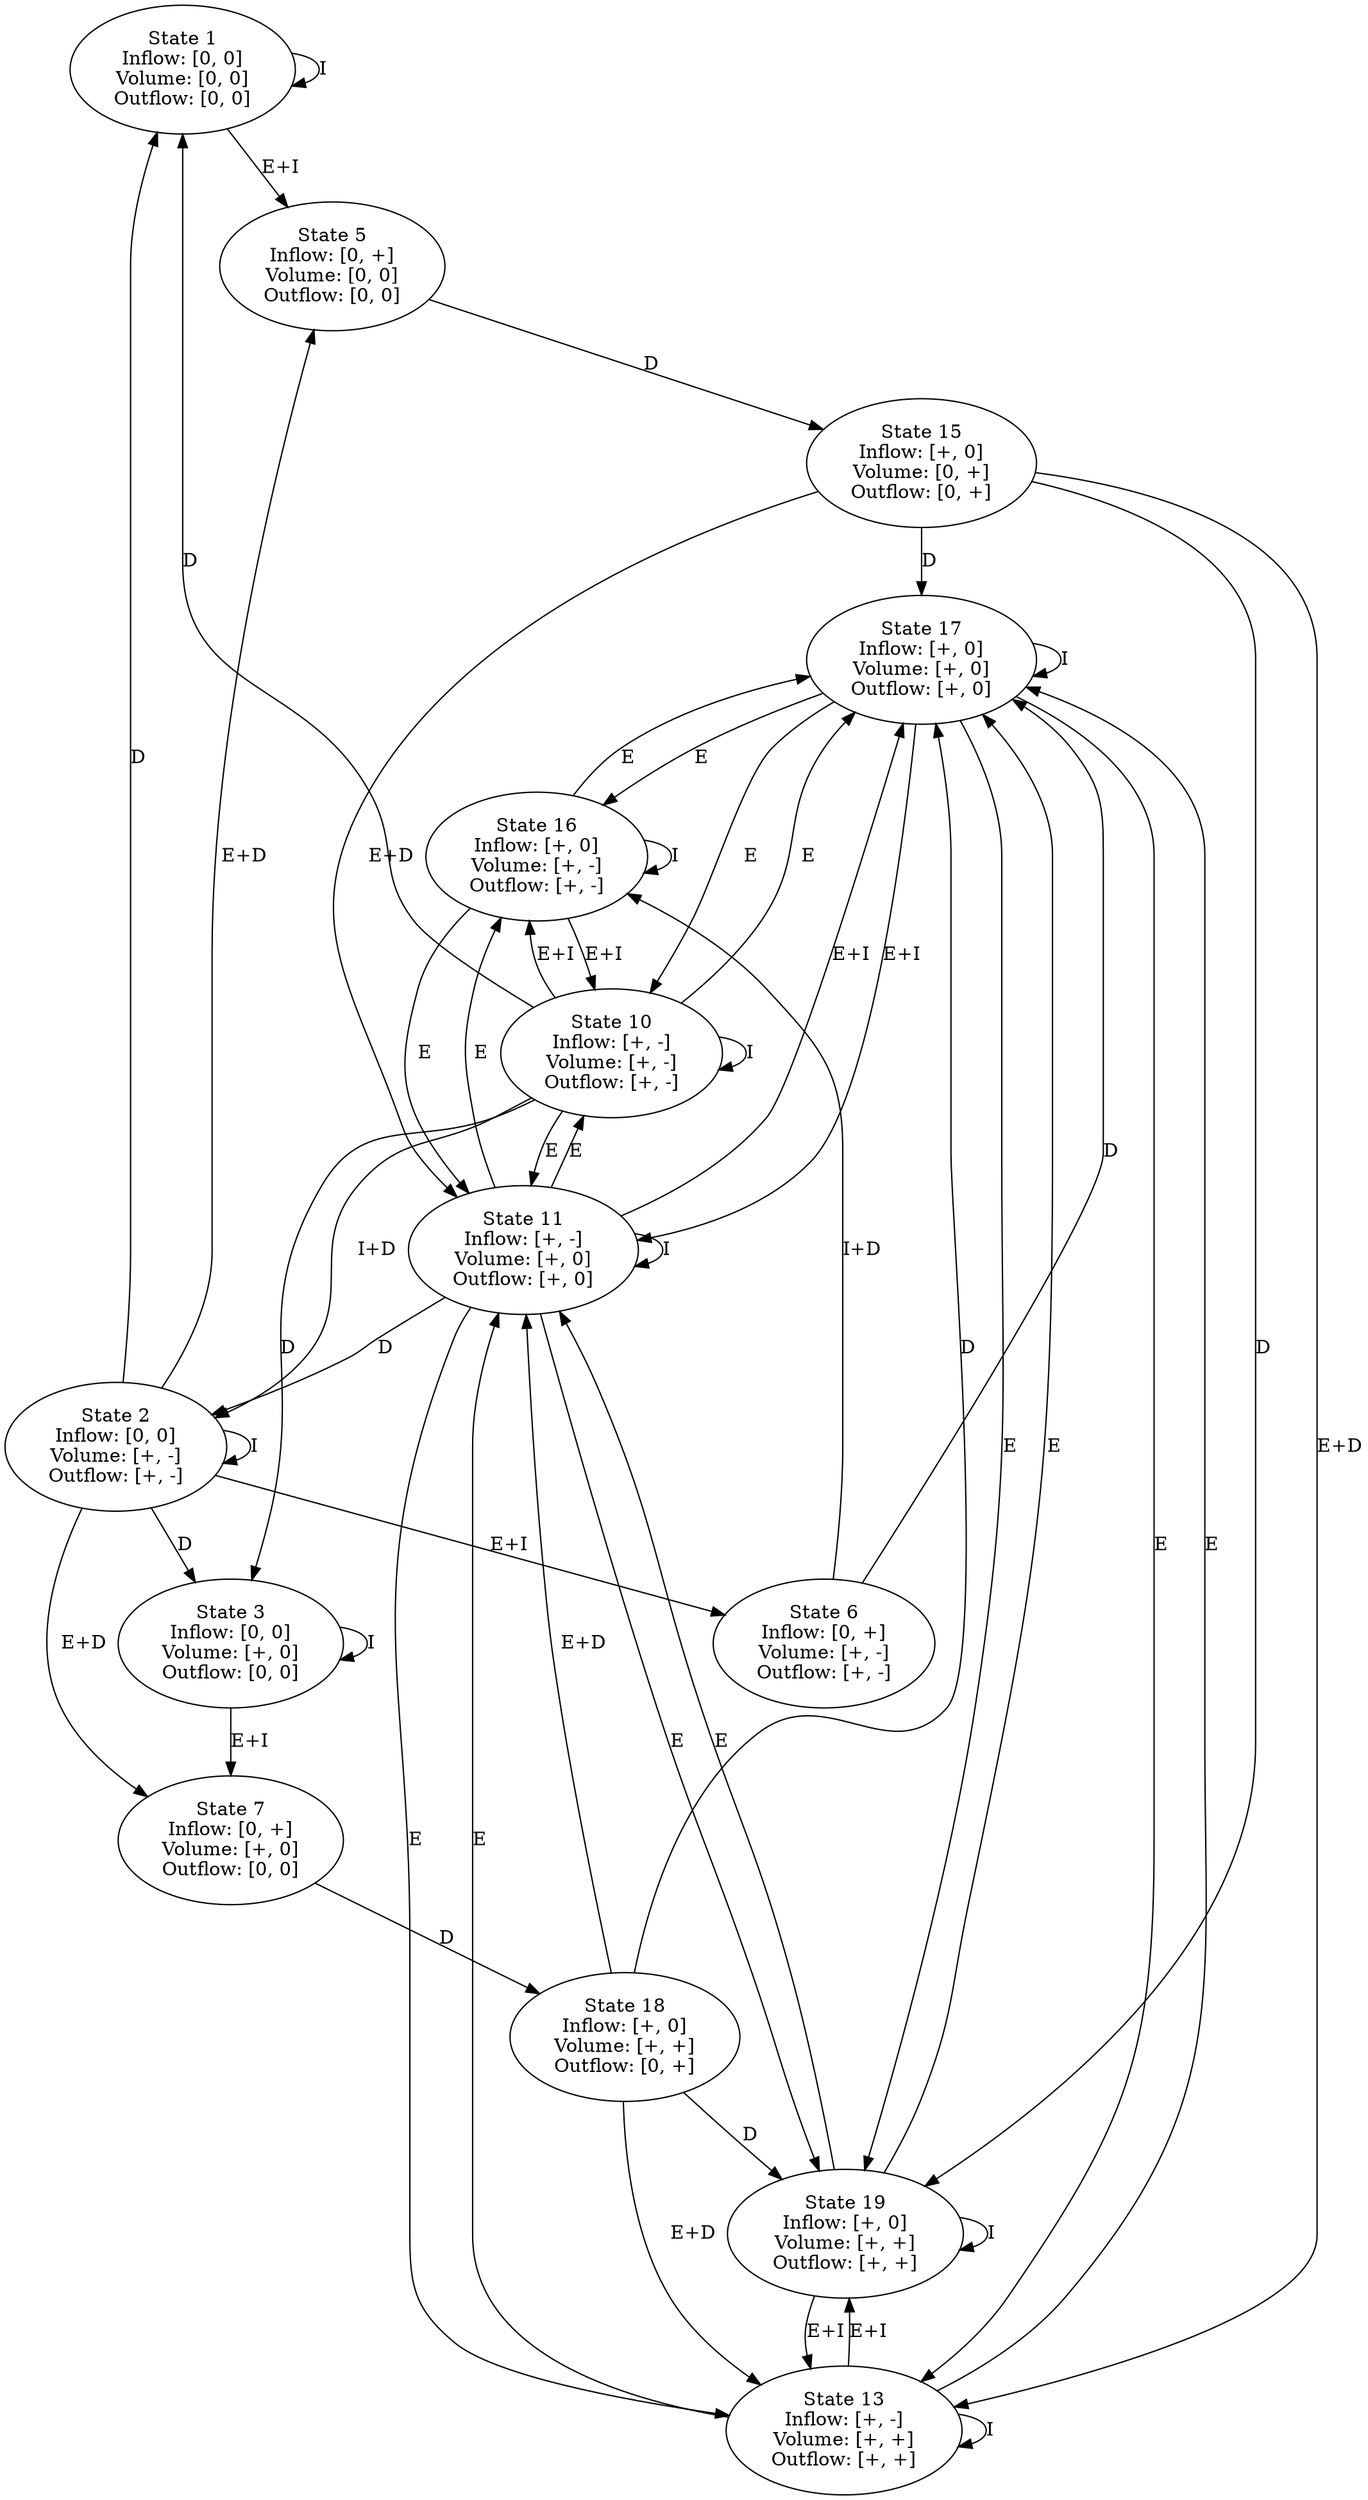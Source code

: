 strict digraph "" {
	graph [normalize=True,
		overlap=False,
		sep=0.5,
		smoothing=avg_dist,
		splines=True
	];
	"State 1
Inflow: [0, 0]
Volume: [0, 0]
Outflow: [0, 0]" -> "State 1
Inflow: [0, 0]
Volume: [0, 0]
Outflow: [0, 0]"	 [label=I];
	"State 1
Inflow: [0, 0]
Volume: [0, 0]
Outflow: [0, 0]" -> "State 5
Inflow: [0, +]
Volume: [0, 0]
Outflow: [0, 0]"	 [label="E+I"];
	"State 5
Inflow: [0, +]
Volume: [0, 0]
Outflow: [0, 0]" -> "State 15
Inflow: [+, 0]
Volume: [0, +]
Outflow: [0, +]"	 [label=D];
	"State 2
Inflow: [0, 0]
Volume: [+, -]
Outflow: [+, -]" -> "State 1
Inflow: [0, 0]
Volume: [0, 0]
Outflow: [0, 0]"	 [label=D];
	"State 2
Inflow: [0, 0]
Volume: [+, -]
Outflow: [+, -]" -> "State 5
Inflow: [0, +]
Volume: [0, 0]
Outflow: [0, 0]"	 [label="E+D"];
	"State 2
Inflow: [0, 0]
Volume: [+, -]
Outflow: [+, -]" -> "State 2
Inflow: [0, 0]
Volume: [+, -]
Outflow: [+, -]"	 [label=I];
	"State 2
Inflow: [0, 0]
Volume: [+, -]
Outflow: [+, -]" -> "State 3
Inflow: [0, 0]
Volume: [+, 0]
Outflow: [0, 0]"	 [label=D];
	"State 2
Inflow: [0, 0]
Volume: [+, -]
Outflow: [+, -]" -> "State 6
Inflow: [0, +]
Volume: [+, -]
Outflow: [+, -]"	 [label="E+I"];
	"State 2
Inflow: [0, 0]
Volume: [+, -]
Outflow: [+, -]" -> "State 7
Inflow: [0, +]
Volume: [+, 0]
Outflow: [0, 0]"	 [label="E+D"];
	"State 3
Inflow: [0, 0]
Volume: [+, 0]
Outflow: [0, 0]" -> "State 3
Inflow: [0, 0]
Volume: [+, 0]
Outflow: [0, 0]"	 [label=I];
	"State 3
Inflow: [0, 0]
Volume: [+, 0]
Outflow: [0, 0]" -> "State 7
Inflow: [0, +]
Volume: [+, 0]
Outflow: [0, 0]"	 [label="E+I"];
	"State 6
Inflow: [0, +]
Volume: [+, -]
Outflow: [+, -]" -> "State 16
Inflow: [+, 0]
Volume: [+, -]
Outflow: [+, -]"	 [label="I+D"];
	"State 6
Inflow: [0, +]
Volume: [+, -]
Outflow: [+, -]" -> "State 17
Inflow: [+, 0]
Volume: [+, 0]
Outflow: [+, 0]"	 [label=D];
	"State 7
Inflow: [0, +]
Volume: [+, 0]
Outflow: [0, 0]" -> "State 18
Inflow: [+, 0]
Volume: [+, +]
Outflow: [0, +]"	 [label=D];
	"State 15
Inflow: [+, 0]
Volume: [0, +]
Outflow: [0, +]" -> "State 17
Inflow: [+, 0]
Volume: [+, 0]
Outflow: [+, 0]"	 [label=D];
	"State 15
Inflow: [+, 0]
Volume: [0, +]
Outflow: [0, +]" -> "State 11
Inflow: [+, -]
Volume: [+, 0]
Outflow: [+, 0]"	 [label="E+D"];
	"State 15
Inflow: [+, 0]
Volume: [0, +]
Outflow: [0, +]" -> "State 13
Inflow: [+, -]
Volume: [+, +]
Outflow: [+, +]"	 [label="E+D"];
	"State 15
Inflow: [+, 0]
Volume: [0, +]
Outflow: [0, +]" -> "State 19
Inflow: [+, 0]
Volume: [+, +]
Outflow: [+, +]"	 [label=D];
	"State 16
Inflow: [+, 0]
Volume: [+, -]
Outflow: [+, -]" -> "State 16
Inflow: [+, 0]
Volume: [+, -]
Outflow: [+, -]"	 [label=I];
	"State 16
Inflow: [+, 0]
Volume: [+, -]
Outflow: [+, -]" -> "State 17
Inflow: [+, 0]
Volume: [+, 0]
Outflow: [+, 0]"	 [label=E];
	"State 16
Inflow: [+, 0]
Volume: [+, -]
Outflow: [+, -]" -> "State 11
Inflow: [+, -]
Volume: [+, 0]
Outflow: [+, 0]"	 [label=E];
	"State 16
Inflow: [+, 0]
Volume: [+, -]
Outflow: [+, -]" -> "State 10
Inflow: [+, -]
Volume: [+, -]
Outflow: [+, -]"	 [label="E+I"];
	"State 17
Inflow: [+, 0]
Volume: [+, 0]
Outflow: [+, 0]" -> "State 16
Inflow: [+, 0]
Volume: [+, -]
Outflow: [+, -]"	 [label=E];
	"State 17
Inflow: [+, 0]
Volume: [+, 0]
Outflow: [+, 0]" -> "State 17
Inflow: [+, 0]
Volume: [+, 0]
Outflow: [+, 0]"	 [label=I];
	"State 17
Inflow: [+, 0]
Volume: [+, 0]
Outflow: [+, 0]" -> "State 11
Inflow: [+, -]
Volume: [+, 0]
Outflow: [+, 0]"	 [label="E+I"];
	"State 17
Inflow: [+, 0]
Volume: [+, 0]
Outflow: [+, 0]" -> "State 13
Inflow: [+, -]
Volume: [+, +]
Outflow: [+, +]"	 [label=E];
	"State 17
Inflow: [+, 0]
Volume: [+, 0]
Outflow: [+, 0]" -> "State 19
Inflow: [+, 0]
Volume: [+, +]
Outflow: [+, +]"	 [label=E];
	"State 17
Inflow: [+, 0]
Volume: [+, 0]
Outflow: [+, 0]" -> "State 10
Inflow: [+, -]
Volume: [+, -]
Outflow: [+, -]"	 [label=E];
	"State 18
Inflow: [+, 0]
Volume: [+, +]
Outflow: [0, +]" -> "State 17
Inflow: [+, 0]
Volume: [+, 0]
Outflow: [+, 0]"	 [label=D];
	"State 18
Inflow: [+, 0]
Volume: [+, +]
Outflow: [0, +]" -> "State 11
Inflow: [+, -]
Volume: [+, 0]
Outflow: [+, 0]"	 [label="E+D"];
	"State 18
Inflow: [+, 0]
Volume: [+, +]
Outflow: [0, +]" -> "State 13
Inflow: [+, -]
Volume: [+, +]
Outflow: [+, +]"	 [label="E+D"];
	"State 18
Inflow: [+, 0]
Volume: [+, +]
Outflow: [0, +]" -> "State 19
Inflow: [+, 0]
Volume: [+, +]
Outflow: [+, +]"	 [label=D];
	"State 11
Inflow: [+, -]
Volume: [+, 0]
Outflow: [+, 0]" -> "State 2
Inflow: [0, 0]
Volume: [+, -]
Outflow: [+, -]"	 [label=D];
	"State 11
Inflow: [+, -]
Volume: [+, 0]
Outflow: [+, 0]" -> "State 16
Inflow: [+, 0]
Volume: [+, -]
Outflow: [+, -]"	 [label=E];
	"State 11
Inflow: [+, -]
Volume: [+, 0]
Outflow: [+, 0]" -> "State 17
Inflow: [+, 0]
Volume: [+, 0]
Outflow: [+, 0]"	 [label="E+I"];
	"State 11
Inflow: [+, -]
Volume: [+, 0]
Outflow: [+, 0]" -> "State 11
Inflow: [+, -]
Volume: [+, 0]
Outflow: [+, 0]"	 [label=I];
	"State 11
Inflow: [+, -]
Volume: [+, 0]
Outflow: [+, 0]" -> "State 13
Inflow: [+, -]
Volume: [+, +]
Outflow: [+, +]"	 [label=E];
	"State 11
Inflow: [+, -]
Volume: [+, 0]
Outflow: [+, 0]" -> "State 19
Inflow: [+, 0]
Volume: [+, +]
Outflow: [+, +]"	 [label=E];
	"State 11
Inflow: [+, -]
Volume: [+, 0]
Outflow: [+, 0]" -> "State 10
Inflow: [+, -]
Volume: [+, -]
Outflow: [+, -]"	 [label=E];
	"State 13
Inflow: [+, -]
Volume: [+, +]
Outflow: [+, +]" -> "State 17
Inflow: [+, 0]
Volume: [+, 0]
Outflow: [+, 0]"	 [label=E];
	"State 13
Inflow: [+, -]
Volume: [+, +]
Outflow: [+, +]" -> "State 11
Inflow: [+, -]
Volume: [+, 0]
Outflow: [+, 0]"	 [label=E];
	"State 13
Inflow: [+, -]
Volume: [+, +]
Outflow: [+, +]" -> "State 13
Inflow: [+, -]
Volume: [+, +]
Outflow: [+, +]"	 [label=I];
	"State 13
Inflow: [+, -]
Volume: [+, +]
Outflow: [+, +]" -> "State 19
Inflow: [+, 0]
Volume: [+, +]
Outflow: [+, +]"	 [label="E+I"];
	"State 19
Inflow: [+, 0]
Volume: [+, +]
Outflow: [+, +]" -> "State 17
Inflow: [+, 0]
Volume: [+, 0]
Outflow: [+, 0]"	 [label=E];
	"State 19
Inflow: [+, 0]
Volume: [+, +]
Outflow: [+, +]" -> "State 11
Inflow: [+, -]
Volume: [+, 0]
Outflow: [+, 0]"	 [label=E];
	"State 19
Inflow: [+, 0]
Volume: [+, +]
Outflow: [+, +]" -> "State 13
Inflow: [+, -]
Volume: [+, +]
Outflow: [+, +]"	 [label="E+I"];
	"State 19
Inflow: [+, 0]
Volume: [+, +]
Outflow: [+, +]" -> "State 19
Inflow: [+, 0]
Volume: [+, +]
Outflow: [+, +]"	 [label=I];
	"State 10
Inflow: [+, -]
Volume: [+, -]
Outflow: [+, -]" -> "State 1
Inflow: [0, 0]
Volume: [0, 0]
Outflow: [0, 0]"	 [label=D];
	"State 10
Inflow: [+, -]
Volume: [+, -]
Outflow: [+, -]" -> "State 2
Inflow: [0, 0]
Volume: [+, -]
Outflow: [+, -]"	 [label="I+D"];
	"State 10
Inflow: [+, -]
Volume: [+, -]
Outflow: [+, -]" -> "State 3
Inflow: [0, 0]
Volume: [+, 0]
Outflow: [0, 0]"	 [label=D];
	"State 10
Inflow: [+, -]
Volume: [+, -]
Outflow: [+, -]" -> "State 16
Inflow: [+, 0]
Volume: [+, -]
Outflow: [+, -]"	 [label="E+I"];
	"State 10
Inflow: [+, -]
Volume: [+, -]
Outflow: [+, -]" -> "State 17
Inflow: [+, 0]
Volume: [+, 0]
Outflow: [+, 0]"	 [label=E];
	"State 10
Inflow: [+, -]
Volume: [+, -]
Outflow: [+, -]" -> "State 11
Inflow: [+, -]
Volume: [+, 0]
Outflow: [+, 0]"	 [label=E];
	"State 10
Inflow: [+, -]
Volume: [+, -]
Outflow: [+, -]" -> "State 10
Inflow: [+, -]
Volume: [+, -]
Outflow: [+, -]"	 [label=I];
}
